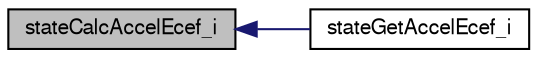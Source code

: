 digraph "stateCalcAccelEcef_i"
{
  edge [fontname="FreeSans",fontsize="10",labelfontname="FreeSans",labelfontsize="10"];
  node [fontname="FreeSans",fontsize="10",shape=record];
  rankdir="LR";
  Node1 [label="stateCalcAccelEcef_i",height=0.2,width=0.4,color="black", fillcolor="grey75", style="filled", fontcolor="black"];
  Node1 -> Node2 [dir="back",color="midnightblue",fontsize="10",style="solid",fontname="FreeSans"];
  Node2 [label="stateGetAccelEcef_i",height=0.2,width=0.4,color="black", fillcolor="white", style="filled",URL="$group__state__acceleration.html#gace87c8e2eac995ea2d6491bd30299e56",tooltip="Get acceleration in ECEF coordinates (int). "];
}
